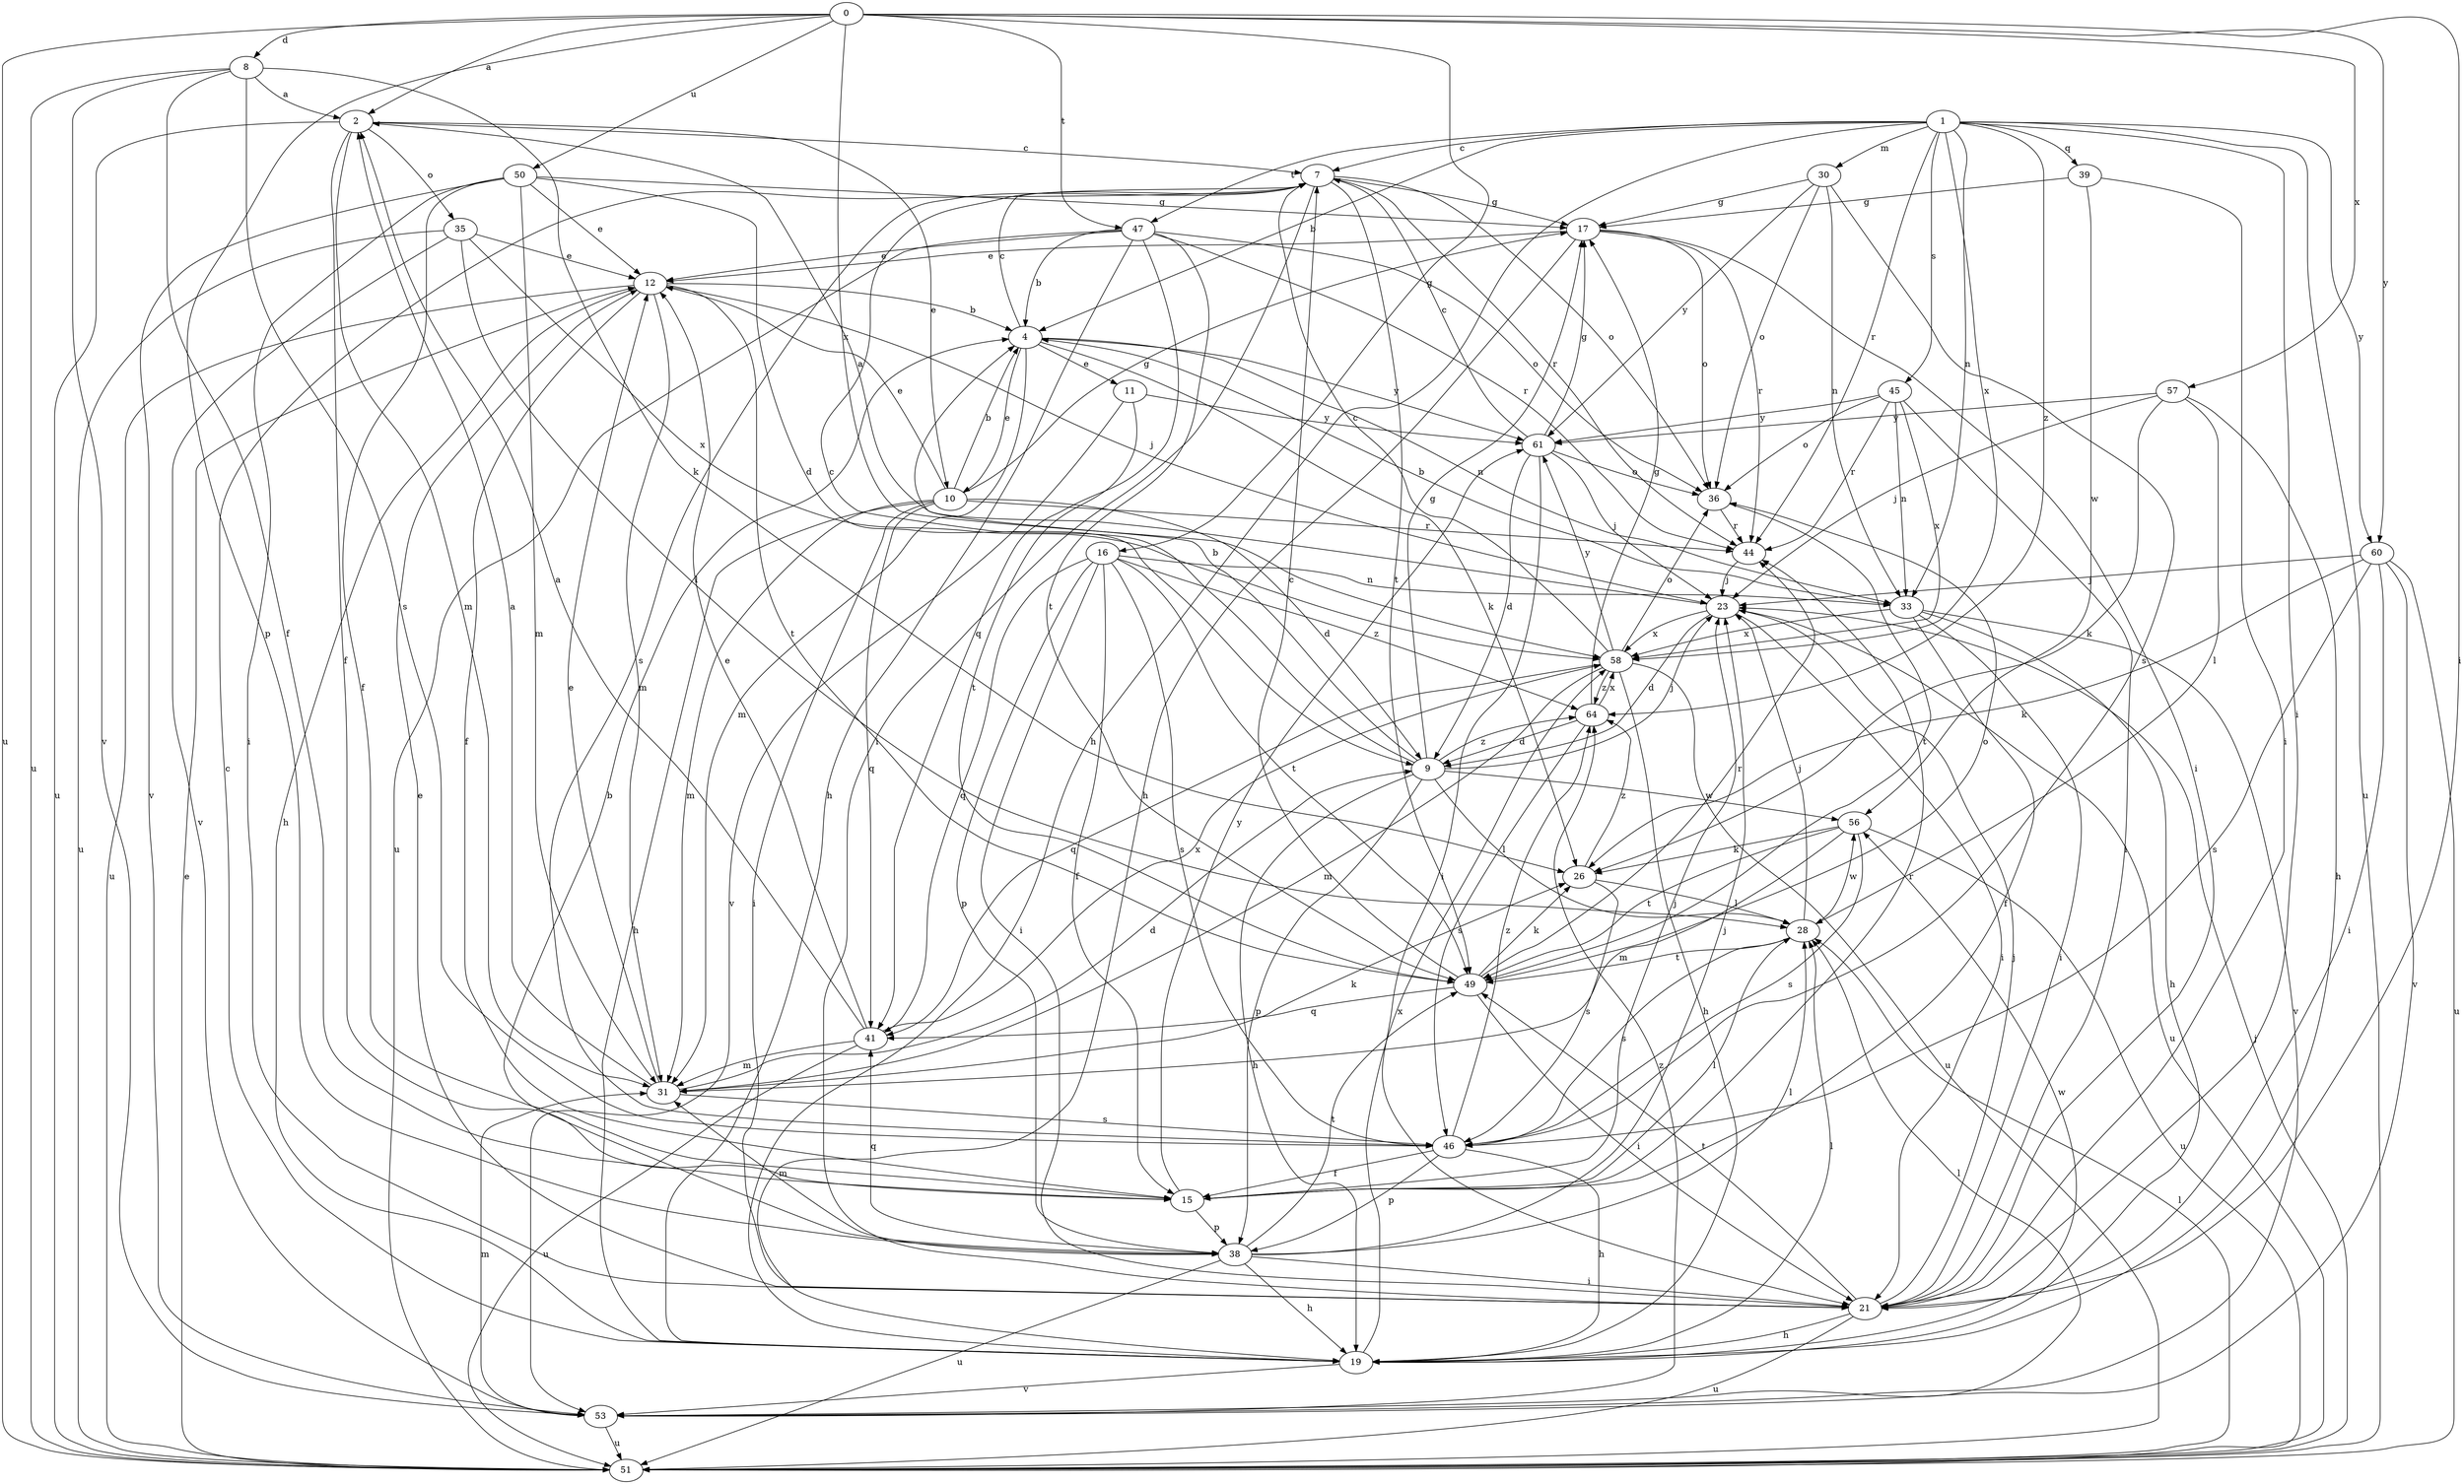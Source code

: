 strict digraph  {
0;
1;
2;
4;
7;
8;
9;
10;
11;
12;
15;
16;
17;
19;
21;
23;
26;
28;
30;
31;
33;
35;
36;
38;
39;
41;
44;
45;
46;
47;
49;
50;
51;
53;
56;
57;
58;
60;
61;
64;
0 -> 2  [label=a];
0 -> 8  [label=d];
0 -> 16  [label=g];
0 -> 21  [label=i];
0 -> 38  [label=p];
0 -> 47  [label=t];
0 -> 50  [label=u];
0 -> 51  [label=u];
0 -> 57  [label=x];
0 -> 58  [label=x];
0 -> 60  [label=y];
1 -> 4  [label=b];
1 -> 7  [label=c];
1 -> 19  [label=h];
1 -> 21  [label=i];
1 -> 30  [label=m];
1 -> 33  [label=n];
1 -> 39  [label=q];
1 -> 44  [label=r];
1 -> 45  [label=s];
1 -> 47  [label=t];
1 -> 51  [label=u];
1 -> 58  [label=x];
1 -> 60  [label=y];
1 -> 64  [label=z];
2 -> 7  [label=c];
2 -> 10  [label=e];
2 -> 15  [label=f];
2 -> 31  [label=m];
2 -> 35  [label=o];
2 -> 51  [label=u];
4 -> 7  [label=c];
4 -> 10  [label=e];
4 -> 11  [label=e];
4 -> 26  [label=k];
4 -> 31  [label=m];
4 -> 33  [label=n];
4 -> 61  [label=y];
7 -> 17  [label=g];
7 -> 21  [label=i];
7 -> 36  [label=o];
7 -> 44  [label=r];
7 -> 46  [label=s];
7 -> 49  [label=t];
8 -> 2  [label=a];
8 -> 15  [label=f];
8 -> 26  [label=k];
8 -> 46  [label=s];
8 -> 51  [label=u];
8 -> 53  [label=v];
9 -> 4  [label=b];
9 -> 7  [label=c];
9 -> 17  [label=g];
9 -> 19  [label=h];
9 -> 23  [label=j];
9 -> 28  [label=l];
9 -> 38  [label=p];
9 -> 56  [label=w];
9 -> 64  [label=z];
10 -> 4  [label=b];
10 -> 9  [label=d];
10 -> 12  [label=e];
10 -> 17  [label=g];
10 -> 19  [label=h];
10 -> 21  [label=i];
10 -> 31  [label=m];
10 -> 41  [label=q];
10 -> 44  [label=r];
11 -> 49  [label=t];
11 -> 53  [label=v];
11 -> 61  [label=y];
12 -> 4  [label=b];
12 -> 15  [label=f];
12 -> 19  [label=h];
12 -> 23  [label=j];
12 -> 31  [label=m];
12 -> 49  [label=t];
12 -> 51  [label=u];
15 -> 23  [label=j];
15 -> 28  [label=l];
15 -> 38  [label=p];
15 -> 44  [label=r];
15 -> 61  [label=y];
16 -> 15  [label=f];
16 -> 21  [label=i];
16 -> 33  [label=n];
16 -> 38  [label=p];
16 -> 41  [label=q];
16 -> 46  [label=s];
16 -> 49  [label=t];
16 -> 64  [label=z];
17 -> 12  [label=e];
17 -> 19  [label=h];
17 -> 21  [label=i];
17 -> 36  [label=o];
17 -> 44  [label=r];
19 -> 7  [label=c];
19 -> 28  [label=l];
19 -> 53  [label=v];
19 -> 56  [label=w];
19 -> 58  [label=x];
21 -> 12  [label=e];
21 -> 19  [label=h];
21 -> 23  [label=j];
21 -> 49  [label=t];
21 -> 51  [label=u];
23 -> 2  [label=a];
23 -> 9  [label=d];
23 -> 21  [label=i];
23 -> 51  [label=u];
23 -> 58  [label=x];
26 -> 28  [label=l];
26 -> 46  [label=s];
26 -> 64  [label=z];
28 -> 23  [label=j];
28 -> 46  [label=s];
28 -> 49  [label=t];
28 -> 56  [label=w];
30 -> 17  [label=g];
30 -> 33  [label=n];
30 -> 36  [label=o];
30 -> 46  [label=s];
30 -> 61  [label=y];
31 -> 2  [label=a];
31 -> 9  [label=d];
31 -> 12  [label=e];
31 -> 26  [label=k];
31 -> 46  [label=s];
33 -> 4  [label=b];
33 -> 15  [label=f];
33 -> 19  [label=h];
33 -> 21  [label=i];
33 -> 53  [label=v];
33 -> 58  [label=x];
35 -> 12  [label=e];
35 -> 28  [label=l];
35 -> 51  [label=u];
35 -> 53  [label=v];
35 -> 58  [label=x];
36 -> 44  [label=r];
36 -> 49  [label=t];
38 -> 4  [label=b];
38 -> 19  [label=h];
38 -> 21  [label=i];
38 -> 23  [label=j];
38 -> 28  [label=l];
38 -> 31  [label=m];
38 -> 41  [label=q];
38 -> 49  [label=t];
38 -> 51  [label=u];
39 -> 17  [label=g];
39 -> 21  [label=i];
39 -> 56  [label=w];
41 -> 2  [label=a];
41 -> 12  [label=e];
41 -> 31  [label=m];
41 -> 51  [label=u];
41 -> 58  [label=x];
44 -> 23  [label=j];
45 -> 21  [label=i];
45 -> 33  [label=n];
45 -> 36  [label=o];
45 -> 44  [label=r];
45 -> 58  [label=x];
45 -> 61  [label=y];
46 -> 15  [label=f];
46 -> 19  [label=h];
46 -> 38  [label=p];
46 -> 64  [label=z];
47 -> 4  [label=b];
47 -> 12  [label=e];
47 -> 19  [label=h];
47 -> 36  [label=o];
47 -> 41  [label=q];
47 -> 44  [label=r];
47 -> 49  [label=t];
47 -> 51  [label=u];
49 -> 7  [label=c];
49 -> 21  [label=i];
49 -> 26  [label=k];
49 -> 36  [label=o];
49 -> 41  [label=q];
49 -> 44  [label=r];
50 -> 9  [label=d];
50 -> 12  [label=e];
50 -> 15  [label=f];
50 -> 17  [label=g];
50 -> 21  [label=i];
50 -> 31  [label=m];
50 -> 53  [label=v];
51 -> 12  [label=e];
51 -> 23  [label=j];
51 -> 28  [label=l];
53 -> 28  [label=l];
53 -> 31  [label=m];
53 -> 51  [label=u];
53 -> 64  [label=z];
56 -> 26  [label=k];
56 -> 31  [label=m];
56 -> 46  [label=s];
56 -> 49  [label=t];
56 -> 51  [label=u];
57 -> 19  [label=h];
57 -> 23  [label=j];
57 -> 26  [label=k];
57 -> 28  [label=l];
57 -> 61  [label=y];
58 -> 7  [label=c];
58 -> 19  [label=h];
58 -> 31  [label=m];
58 -> 36  [label=o];
58 -> 41  [label=q];
58 -> 51  [label=u];
58 -> 61  [label=y];
58 -> 64  [label=z];
60 -> 21  [label=i];
60 -> 23  [label=j];
60 -> 26  [label=k];
60 -> 46  [label=s];
60 -> 51  [label=u];
60 -> 53  [label=v];
61 -> 7  [label=c];
61 -> 9  [label=d];
61 -> 17  [label=g];
61 -> 21  [label=i];
61 -> 23  [label=j];
61 -> 36  [label=o];
64 -> 9  [label=d];
64 -> 17  [label=g];
64 -> 46  [label=s];
64 -> 58  [label=x];
}

